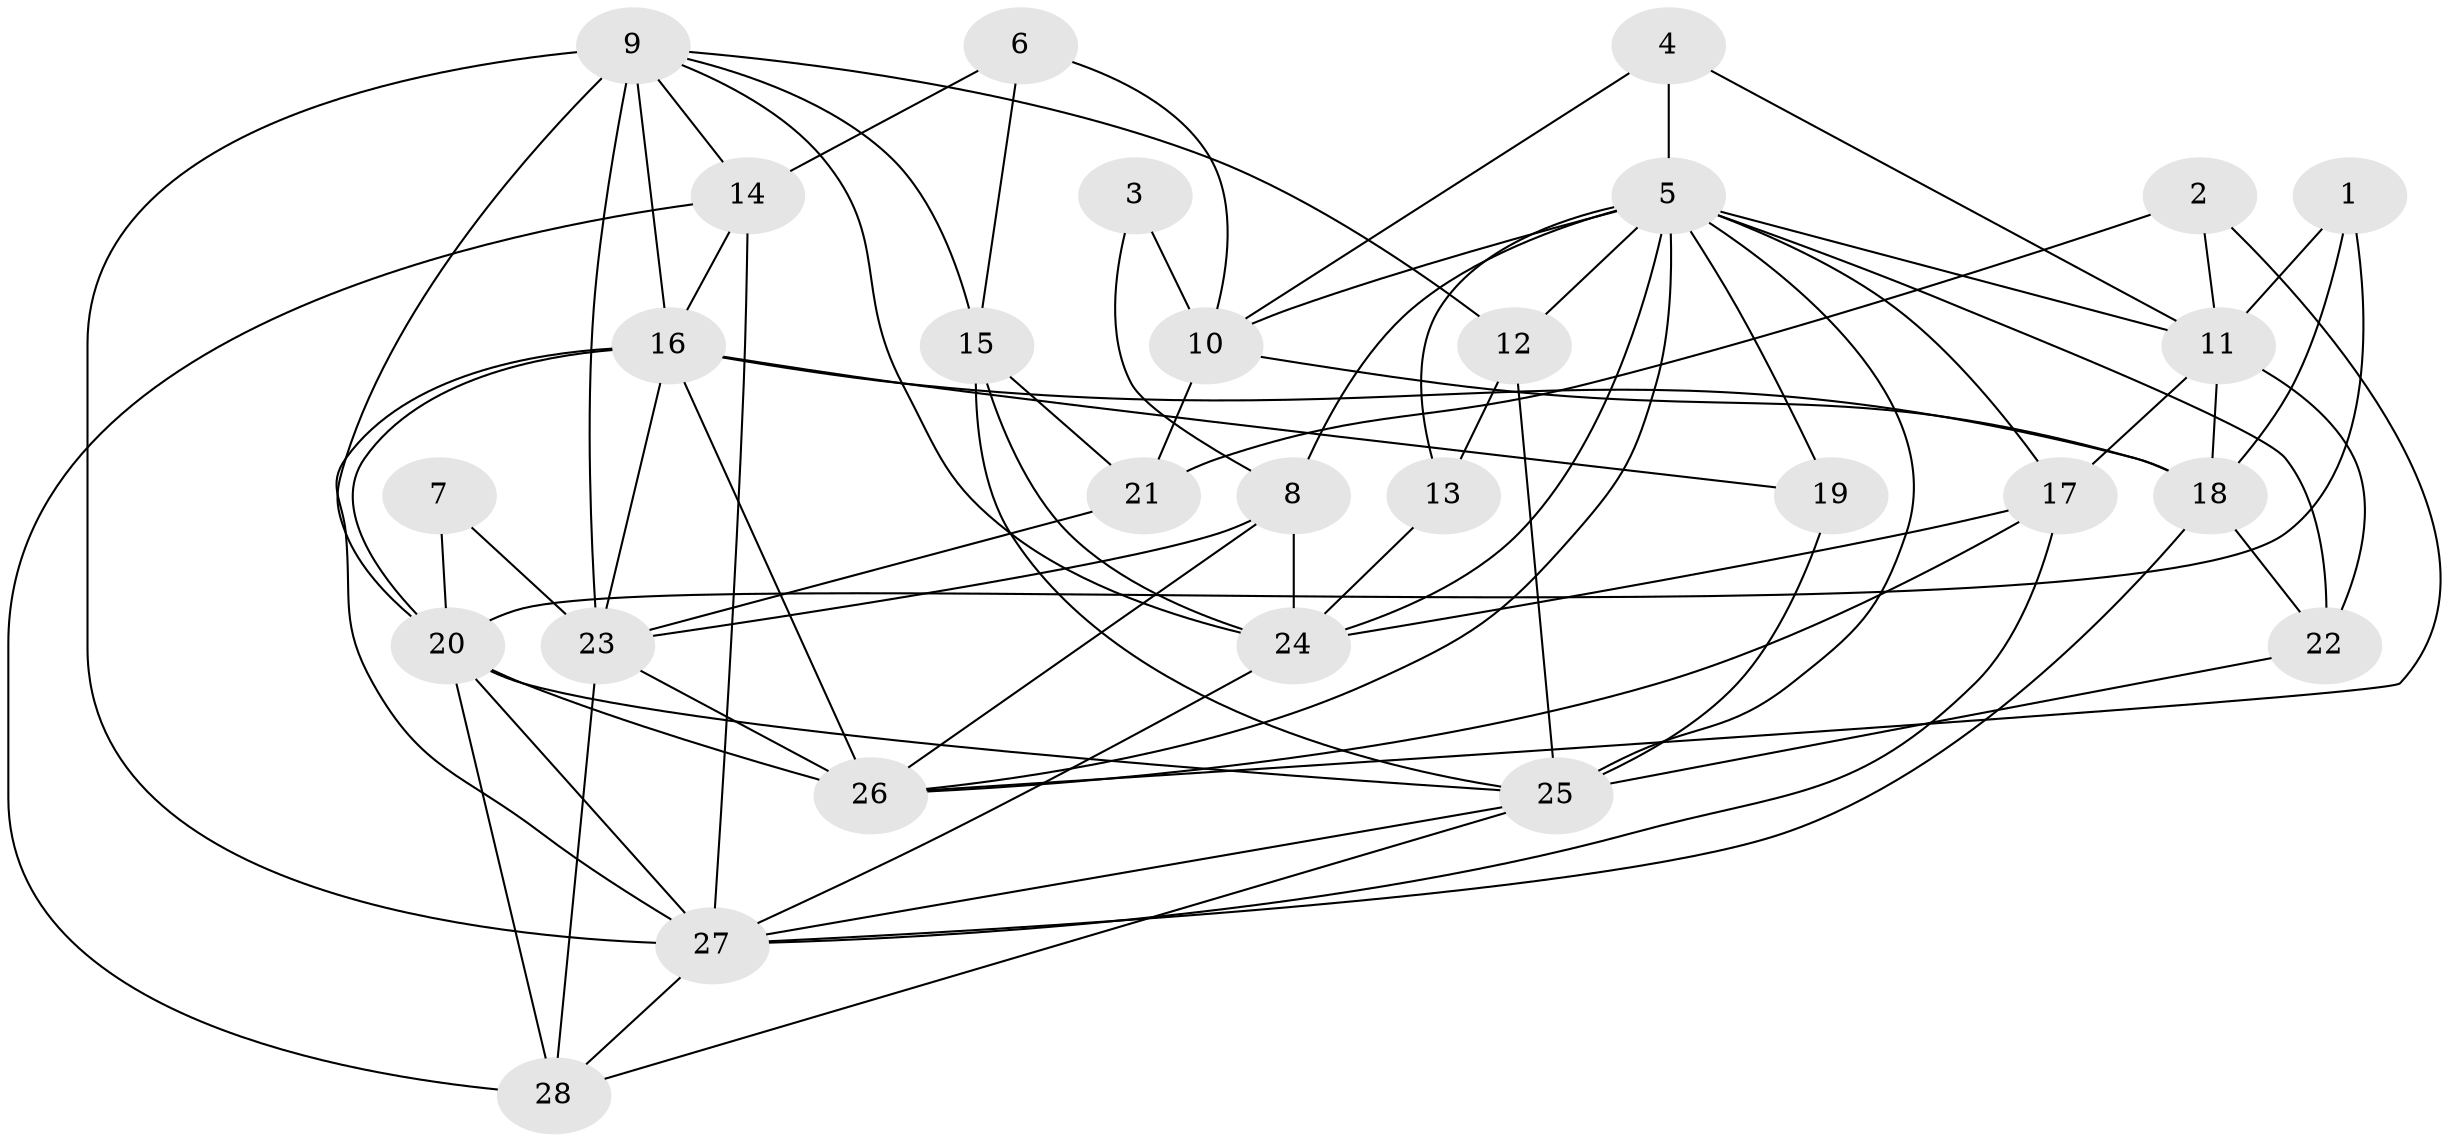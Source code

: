 // original degree distribution, {5: 0.16071428571428573, 4: 0.23214285714285715, 3: 0.375, 6: 0.05357142857142857, 2: 0.08928571428571429, 7: 0.07142857142857142, 8: 0.017857142857142856}
// Generated by graph-tools (version 1.1) at 2025/26/03/09/25 03:26:22]
// undirected, 28 vertices, 76 edges
graph export_dot {
graph [start="1"]
  node [color=gray90,style=filled];
  1;
  2;
  3;
  4;
  5;
  6;
  7;
  8;
  9;
  10;
  11;
  12;
  13;
  14;
  15;
  16;
  17;
  18;
  19;
  20;
  21;
  22;
  23;
  24;
  25;
  26;
  27;
  28;
  1 -- 11 [weight=1.0];
  1 -- 18 [weight=1.0];
  1 -- 20 [weight=1.0];
  2 -- 11 [weight=1.0];
  2 -- 21 [weight=1.0];
  2 -- 26 [weight=1.0];
  3 -- 8 [weight=1.0];
  3 -- 10 [weight=1.0];
  4 -- 5 [weight=1.0];
  4 -- 10 [weight=1.0];
  4 -- 11 [weight=1.0];
  5 -- 8 [weight=1.0];
  5 -- 10 [weight=1.0];
  5 -- 11 [weight=1.0];
  5 -- 12 [weight=1.0];
  5 -- 13 [weight=2.0];
  5 -- 17 [weight=1.0];
  5 -- 19 [weight=1.0];
  5 -- 22 [weight=1.0];
  5 -- 24 [weight=1.0];
  5 -- 25 [weight=1.0];
  5 -- 26 [weight=1.0];
  6 -- 10 [weight=1.0];
  6 -- 14 [weight=1.0];
  6 -- 15 [weight=1.0];
  7 -- 20 [weight=1.0];
  7 -- 23 [weight=1.0];
  8 -- 23 [weight=1.0];
  8 -- 24 [weight=2.0];
  8 -- 26 [weight=1.0];
  9 -- 12 [weight=1.0];
  9 -- 14 [weight=1.0];
  9 -- 15 [weight=1.0];
  9 -- 16 [weight=1.0];
  9 -- 20 [weight=1.0];
  9 -- 23 [weight=2.0];
  9 -- 24 [weight=1.0];
  9 -- 27 [weight=1.0];
  10 -- 18 [weight=1.0];
  10 -- 21 [weight=1.0];
  11 -- 17 [weight=1.0];
  11 -- 18 [weight=1.0];
  11 -- 22 [weight=2.0];
  12 -- 13 [weight=2.0];
  12 -- 25 [weight=1.0];
  13 -- 24 [weight=1.0];
  14 -- 16 [weight=1.0];
  14 -- 27 [weight=1.0];
  14 -- 28 [weight=1.0];
  15 -- 21 [weight=1.0];
  15 -- 24 [weight=1.0];
  15 -- 25 [weight=1.0];
  16 -- 18 [weight=1.0];
  16 -- 19 [weight=1.0];
  16 -- 20 [weight=1.0];
  16 -- 23 [weight=2.0];
  16 -- 26 [weight=1.0];
  16 -- 27 [weight=1.0];
  17 -- 24 [weight=1.0];
  17 -- 26 [weight=1.0];
  17 -- 27 [weight=1.0];
  18 -- 22 [weight=1.0];
  18 -- 27 [weight=1.0];
  19 -- 25 [weight=1.0];
  20 -- 25 [weight=1.0];
  20 -- 26 [weight=1.0];
  20 -- 27 [weight=1.0];
  20 -- 28 [weight=1.0];
  21 -- 23 [weight=1.0];
  22 -- 25 [weight=1.0];
  23 -- 26 [weight=1.0];
  23 -- 28 [weight=1.0];
  24 -- 27 [weight=1.0];
  25 -- 27 [weight=1.0];
  25 -- 28 [weight=1.0];
  27 -- 28 [weight=1.0];
}
